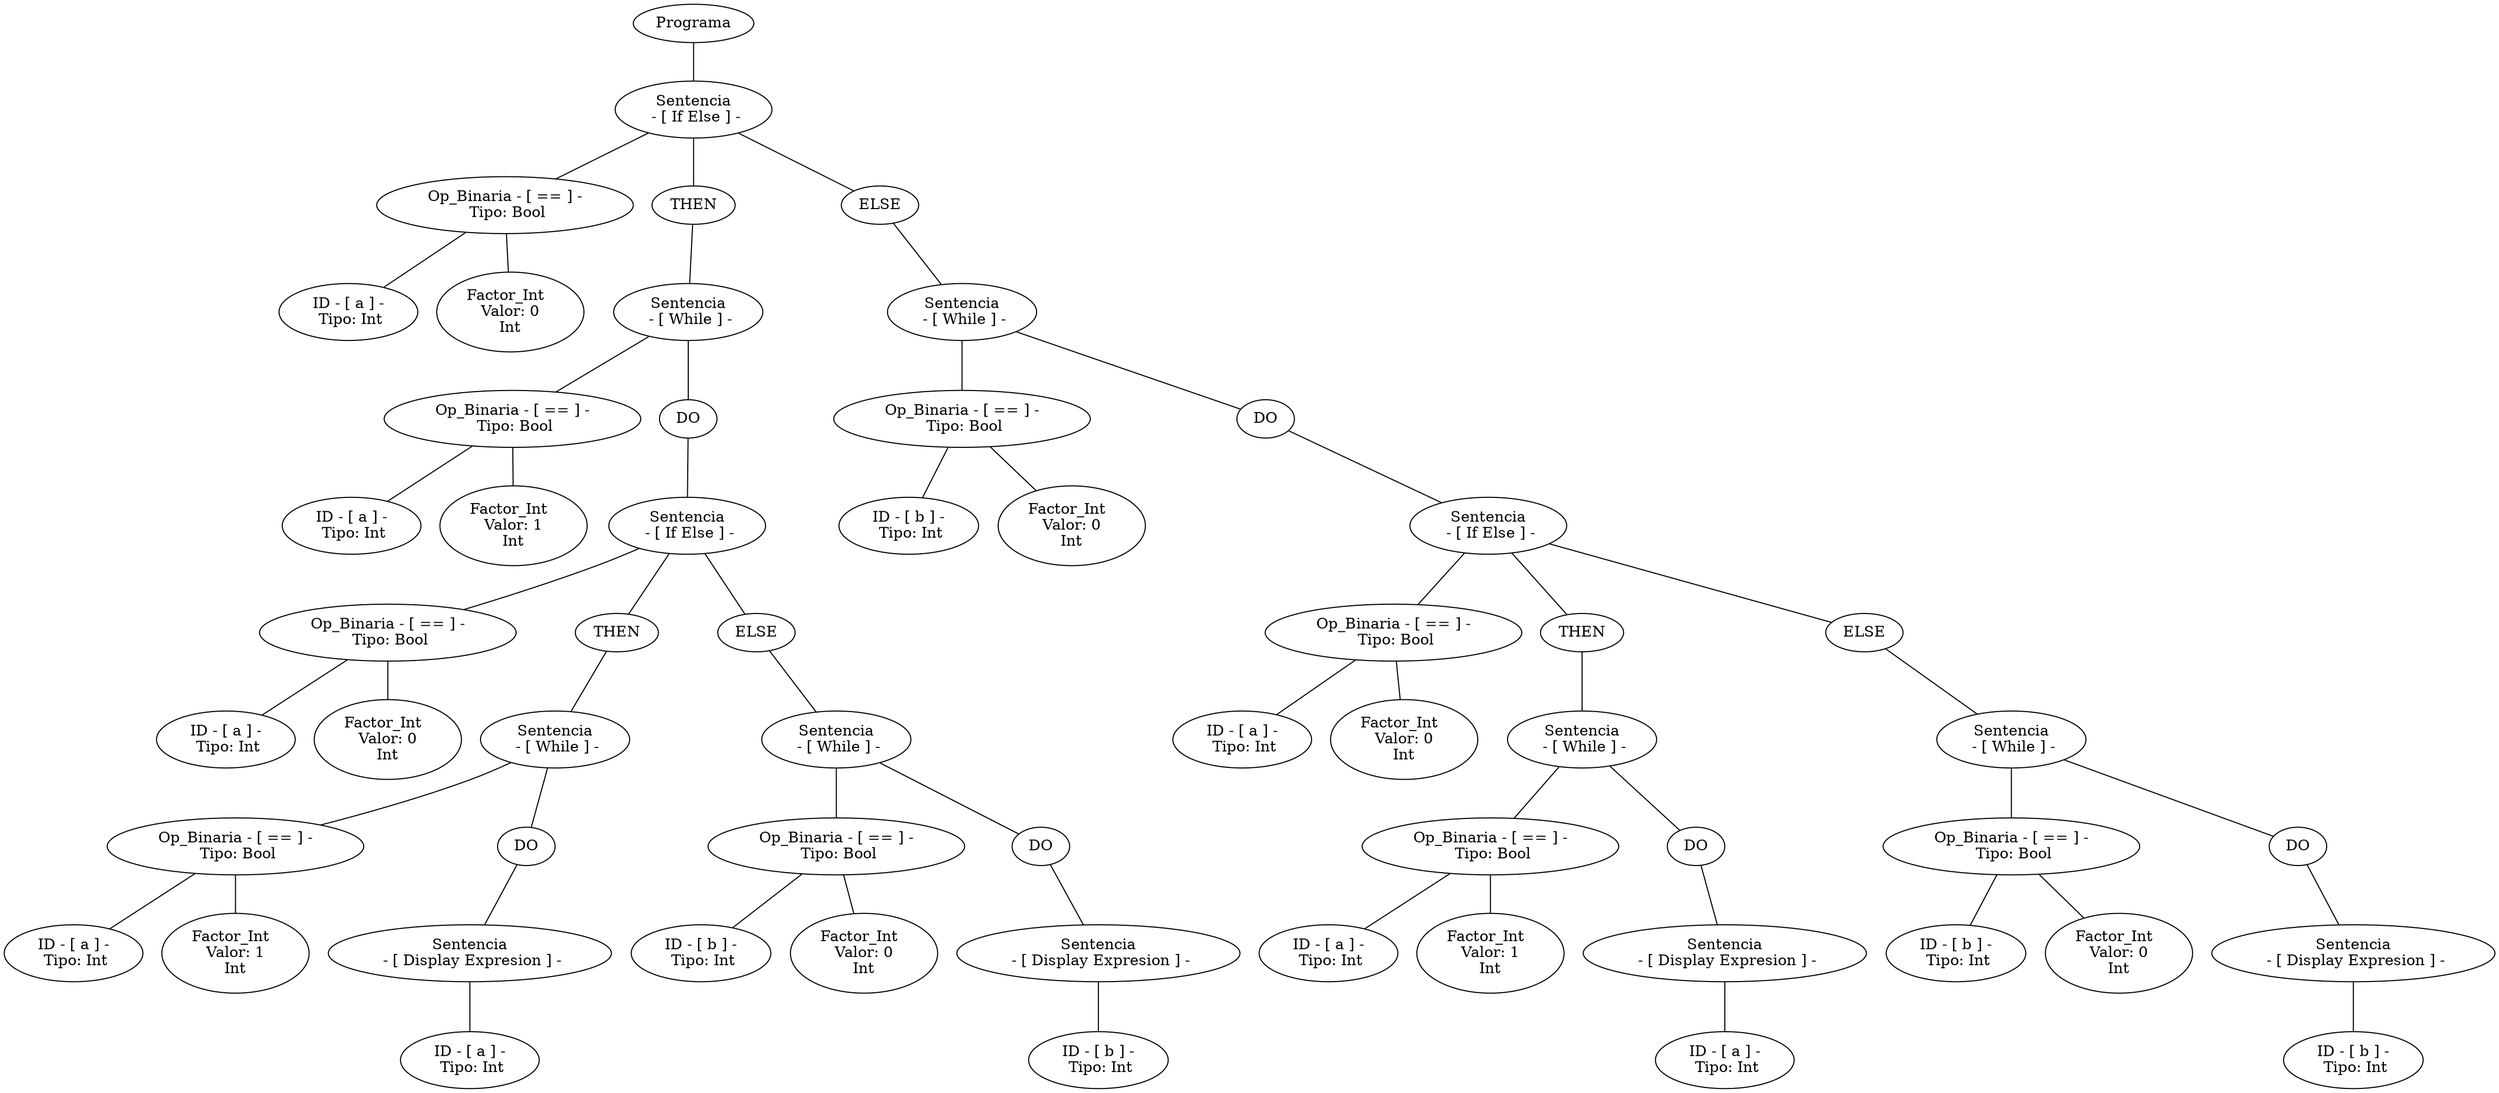 graph G {nodo_programa[label="Programa"]
nodo_1997190315[label="Sentencia
 - [ If Else ] -"]
nodo_programa--nodo_1997190315
nodo_684943019[label=" Op_Binaria - [ == ] - 
 Tipo: Bool"]
nodo_1997190315--nodo_684943019
nodo_338222234[label=" ID - [ a ] - 
 Tipo: Int"]
nodo_684943019--nodo_338222234
nodo_262436813[label="Factor_Int  
 Valor: 0 
Int"]
nodo_684943019--nodo_262436813
nodo_19971903151[label="THEN"]
nodo_1997190315--nodo_19971903151
nodo_1956043333[label="Sentencia
 - [ While ] -"]
nodo_19971903151--nodo_1956043333
nodo_1287172987[label=" Op_Binaria - [ == ] - 
 Tipo: Bool"]
nodo_1956043333--nodo_1287172987
nodo_848329836[label=" ID - [ a ] - 
 Tipo: Int"]
nodo_1287172987--nodo_848329836
nodo_1611573928[label="Factor_Int  
 Valor: 1 
Int"]
nodo_1287172987--nodo_1611573928
nodo_19560433331[label="DO"]
nodo_1956043333--nodo_19560433331
nodo_920240274[label="Sentencia
 - [ If Else ] -"]
nodo_19560433331--nodo_920240274
nodo_1541519971[label=" Op_Binaria - [ == ] - 
 Tipo: Bool"]
nodo_920240274--nodo_1541519971
nodo_2137875065[label=" ID - [ a ] - 
 Tipo: Int"]
nodo_1541519971--nodo_2137875065
nodo_1311703780[label="Factor_Int  
 Valor: 0 
Int"]
nodo_1541519971--nodo_1311703780
nodo_9202402741[label="THEN"]
nodo_920240274--nodo_9202402741
nodo_1679239782[label="Sentencia
 - [ While ] -"]
nodo_9202402741--nodo_1679239782
nodo_1882138007[label=" Op_Binaria - [ == ] - 
 Tipo: Bool"]
nodo_1679239782--nodo_1882138007
nodo_1380706575[label=" ID - [ a ] - 
 Tipo: Int"]
nodo_1882138007--nodo_1380706575
nodo_1176582037[label="Factor_Int  
 Valor: 1 
Int"]
nodo_1882138007--nodo_1176582037
nodo_16792397821[label="DO"]
nodo_1679239782--nodo_16792397821
nodo_734346516[label="Sentencia
 - [ Display Expresion ] -"]
nodo_16792397821--nodo_734346516
nodo_650885971[label=" ID - [ a ] - 
 Tipo: Int"]
nodo_734346516--nodo_650885971
nodo_9202402742[label="ELSE"]
nodo_920240274--nodo_9202402742
nodo_1669290738[label="Sentencia
 - [ While ] -"]
nodo_9202402742--nodo_1669290738
nodo_341325162[label=" Op_Binaria - [ == ] - 
 Tipo: Bool"]
nodo_1669290738--nodo_341325162
nodo_1830660334[label=" ID - [ b ] - 
 Tipo: Int"]
nodo_341325162--nodo_1830660334
nodo_385320765[label="Factor_Int  
 Valor: 0 
Int"]
nodo_341325162--nodo_385320765
nodo_16692907381[label="DO"]
nodo_1669290738--nodo_16692907381
nodo_1226564227[label="Sentencia
 - [ Display Expresion ] -"]
nodo_16692907381--nodo_1226564227
nodo_1229027741[label=" ID - [ b ] - 
 Tipo: Int"]
nodo_1226564227--nodo_1229027741
nodo_19971903152[label="ELSE"]
nodo_1997190315--nodo_19971903152
nodo_325035967[label="Sentencia
 - [ While ] -"]
nodo_19971903152--nodo_325035967
nodo_60542322[label=" Op_Binaria - [ == ] - 
 Tipo: Bool"]
nodo_325035967--nodo_60542322
nodo_1653551534[label=" ID - [ b ] - 
 Tipo: Int"]
nodo_60542322--nodo_1653551534
nodo_2076069831[label="Factor_Int  
 Valor: 0 
Int"]
nodo_60542322--nodo_2076069831
nodo_3250359671[label="DO"]
nodo_325035967--nodo_3250359671
nodo_1868513703[label="Sentencia
 - [ If Else ] -"]
nodo_3250359671--nodo_1868513703
nodo_1397591194[label=" Op_Binaria - [ == ] - 
 Tipo: Bool"]
nodo_1868513703--nodo_1397591194
nodo_1100835766[label=" ID - [ a ] - 
 Tipo: Int"]
nodo_1397591194--nodo_1100835766
nodo_1510223978[label="Factor_Int  
 Valor: 0 
Int"]
nodo_1397591194--nodo_1510223978
nodo_18685137031[label="THEN"]
nodo_1868513703--nodo_18685137031
nodo_447053851[label="Sentencia
 - [ While ] -"]
nodo_18685137031--nodo_447053851
nodo_1610007270[label=" Op_Binaria - [ == ] - 
 Tipo: Bool"]
nodo_447053851--nodo_1610007270
nodo_249576412[label=" ID - [ a ] - 
 Tipo: Int"]
nodo_1610007270--nodo_249576412
nodo_604647789[label="Factor_Int  
 Valor: 1 
Int"]
nodo_1610007270--nodo_604647789
nodo_4470538511[label="DO"]
nodo_447053851--nodo_4470538511
nodo_1875985877[label="Sentencia
 - [ Display Expresion ] -"]
nodo_4470538511--nodo_1875985877
nodo_1616948446[label=" ID - [ a ] - 
 Tipo: Int"]
nodo_1875985877--nodo_1616948446
nodo_18685137032[label="ELSE"]
nodo_1868513703--nodo_18685137032
nodo_989629449[label="Sentencia
 - [ While ] -"]
nodo_18685137032--nodo_989629449
nodo_1943327821[label=" Op_Binaria - [ == ] - 
 Tipo: Bool"]
nodo_989629449--nodo_1943327821
nodo_1932365915[label=" ID - [ b ] - 
 Tipo: Int"]
nodo_1943327821--nodo_1932365915
nodo_374260924[label="Factor_Int  
 Valor: 0 
Int"]
nodo_1943327821--nodo_374260924
nodo_9896294491[label="DO"]
nodo_989629449--nodo_9896294491
nodo_1526188239[label="Sentencia
 - [ Display Expresion ] -"]
nodo_9896294491--nodo_1526188239
nodo_1162291060[label=" ID - [ b ] - 
 Tipo: Int"]
nodo_1526188239--nodo_1162291060
}
